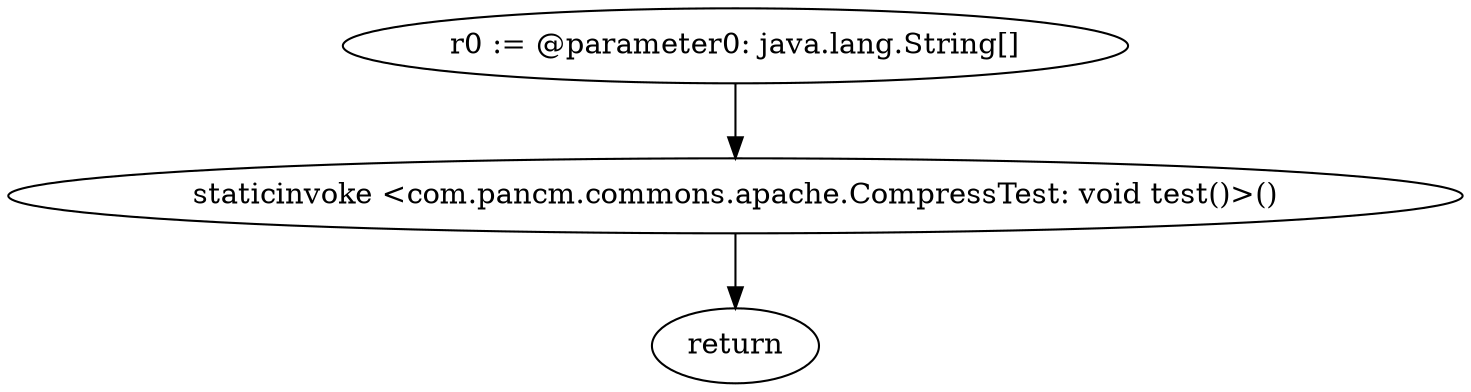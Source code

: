 digraph "unitGraph" {
    "r0 := @parameter0: java.lang.String[]"
    "staticinvoke <com.pancm.commons.apache.CompressTest: void test()>()"
    "return"
    "r0 := @parameter0: java.lang.String[]"->"staticinvoke <com.pancm.commons.apache.CompressTest: void test()>()";
    "staticinvoke <com.pancm.commons.apache.CompressTest: void test()>()"->"return";
}
